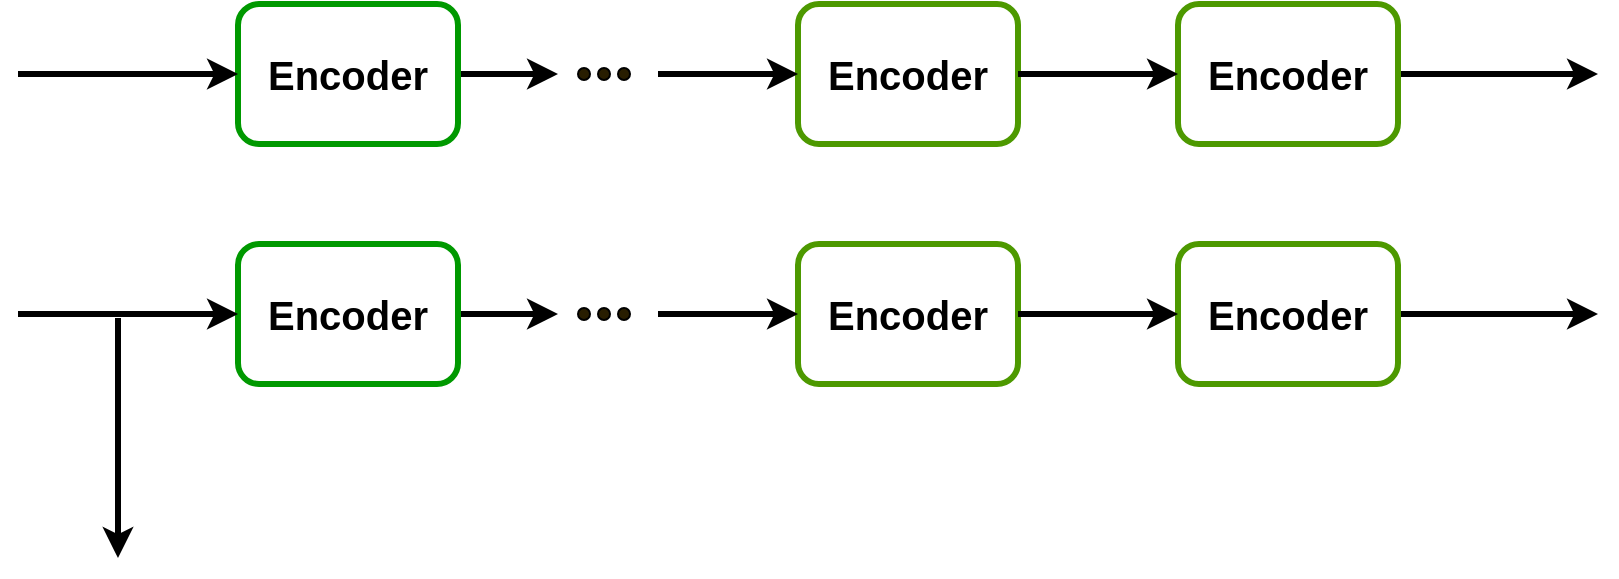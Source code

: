 <mxfile version="26.0.16">
  <diagram name="第 1 页" id="YFcShXYamrY7Mfy_OZak">
    <mxGraphModel dx="1302" dy="675" grid="1" gridSize="10" guides="1" tooltips="1" connect="1" arrows="1" fold="1" page="1" pageScale="1" pageWidth="827" pageHeight="1169" math="0" shadow="0">
      <root>
        <mxCell id="0" />
        <mxCell id="1" parent="0" />
        <mxCell id="T80_i37PEqfFpDS44voT-4" style="edgeStyle=orthogonalEdgeStyle;rounded=0;orthogonalLoop=1;jettySize=auto;html=1;strokeWidth=3;" edge="1" parent="1" source="T80_i37PEqfFpDS44voT-1">
          <mxGeometry relative="1" as="geometry">
            <mxPoint x="280" y="318" as="targetPoint" />
          </mxGeometry>
        </mxCell>
        <mxCell id="T80_i37PEqfFpDS44voT-1" value="&lt;font style=&quot;font-size: 20px;&quot;&gt;&lt;b style=&quot;&quot;&gt;Encoder&lt;/b&gt;&lt;/font&gt;" style="rounded=1;whiteSpace=wrap;html=1;strokeWidth=3;strokeColor=#009900;" vertex="1" parent="1">
          <mxGeometry x="120" y="283" width="110" height="70" as="geometry" />
        </mxCell>
        <mxCell id="T80_i37PEqfFpDS44voT-2" value="&lt;font style=&quot;font-size: 20px;&quot;&gt;&lt;b style=&quot;&quot;&gt;Encoder&lt;/b&gt;&lt;/font&gt;" style="rounded=1;whiteSpace=wrap;html=1;strokeWidth=3;strokeColor=#4D9900;" vertex="1" parent="1">
          <mxGeometry x="400" y="283" width="110" height="70" as="geometry" />
        </mxCell>
        <mxCell id="T80_i37PEqfFpDS44voT-3" value="" style="endArrow=classic;html=1;rounded=0;entryX=0;entryY=0.5;entryDx=0;entryDy=0;strokeWidth=3;" edge="1" parent="1" target="T80_i37PEqfFpDS44voT-1">
          <mxGeometry width="50" height="50" relative="1" as="geometry">
            <mxPoint x="10" y="318" as="sourcePoint" />
            <mxPoint x="60" y="313" as="targetPoint" />
          </mxGeometry>
        </mxCell>
        <mxCell id="T80_i37PEqfFpDS44voT-5" value="" style="ellipse;whiteSpace=wrap;html=1;aspect=fixed;fillColor=#281D00;" vertex="1" parent="1">
          <mxGeometry x="290" y="315" width="6" height="6" as="geometry" />
        </mxCell>
        <mxCell id="T80_i37PEqfFpDS44voT-6" value="" style="ellipse;whiteSpace=wrap;html=1;aspect=fixed;fillColor=#281D00;" vertex="1" parent="1">
          <mxGeometry x="300" y="315" width="6" height="6" as="geometry" />
        </mxCell>
        <mxCell id="T80_i37PEqfFpDS44voT-7" value="" style="ellipse;whiteSpace=wrap;html=1;aspect=fixed;fillColor=#281D00;" vertex="1" parent="1">
          <mxGeometry x="310" y="315" width="6" height="6" as="geometry" />
        </mxCell>
        <mxCell id="T80_i37PEqfFpDS44voT-9" value="" style="endArrow=classic;html=1;rounded=0;entryX=0;entryY=0.5;entryDx=0;entryDy=0;strokeWidth=3;" edge="1" parent="1" target="T80_i37PEqfFpDS44voT-2">
          <mxGeometry width="50" height="50" relative="1" as="geometry">
            <mxPoint x="330" y="318" as="sourcePoint" />
            <mxPoint x="360" y="313" as="targetPoint" />
          </mxGeometry>
        </mxCell>
        <mxCell id="T80_i37PEqfFpDS44voT-12" style="edgeStyle=orthogonalEdgeStyle;rounded=0;orthogonalLoop=1;jettySize=auto;html=1;strokeWidth=3;" edge="1" parent="1" source="T80_i37PEqfFpDS44voT-10">
          <mxGeometry relative="1" as="geometry">
            <mxPoint x="800" y="318" as="targetPoint" />
          </mxGeometry>
        </mxCell>
        <mxCell id="T80_i37PEqfFpDS44voT-10" value="&lt;font style=&quot;font-size: 20px;&quot;&gt;&lt;b style=&quot;&quot;&gt;Encoder&lt;/b&gt;&lt;/font&gt;" style="rounded=1;whiteSpace=wrap;html=1;strokeWidth=3;strokeColor=#4D9900;" vertex="1" parent="1">
          <mxGeometry x="590" y="283" width="110" height="70" as="geometry" />
        </mxCell>
        <mxCell id="T80_i37PEqfFpDS44voT-11" value="" style="endArrow=classic;html=1;rounded=0;entryX=0;entryY=0.5;entryDx=0;entryDy=0;strokeWidth=3;exitX=1;exitY=0.5;exitDx=0;exitDy=0;" edge="1" parent="1" target="T80_i37PEqfFpDS44voT-10" source="T80_i37PEqfFpDS44voT-2">
          <mxGeometry width="50" height="50" relative="1" as="geometry">
            <mxPoint x="520" y="318" as="sourcePoint" />
            <mxPoint x="550" y="313" as="targetPoint" />
          </mxGeometry>
        </mxCell>
        <mxCell id="T80_i37PEqfFpDS44voT-13" style="edgeStyle=orthogonalEdgeStyle;rounded=0;orthogonalLoop=1;jettySize=auto;html=1;strokeWidth=3;" edge="1" parent="1" source="T80_i37PEqfFpDS44voT-14">
          <mxGeometry relative="1" as="geometry">
            <mxPoint x="280" y="438" as="targetPoint" />
          </mxGeometry>
        </mxCell>
        <mxCell id="T80_i37PEqfFpDS44voT-14" value="&lt;font style=&quot;font-size: 20px;&quot;&gt;&lt;b style=&quot;&quot;&gt;Encoder&lt;/b&gt;&lt;/font&gt;" style="rounded=1;whiteSpace=wrap;html=1;strokeWidth=3;strokeColor=#009900;" vertex="1" parent="1">
          <mxGeometry x="120" y="403" width="110" height="70" as="geometry" />
        </mxCell>
        <mxCell id="T80_i37PEqfFpDS44voT-15" value="&lt;font style=&quot;font-size: 20px;&quot;&gt;&lt;b style=&quot;&quot;&gt;Encoder&lt;/b&gt;&lt;/font&gt;" style="rounded=1;whiteSpace=wrap;html=1;strokeWidth=3;strokeColor=#4D9900;" vertex="1" parent="1">
          <mxGeometry x="400" y="403" width="110" height="70" as="geometry" />
        </mxCell>
        <mxCell id="T80_i37PEqfFpDS44voT-16" value="" style="endArrow=classic;html=1;rounded=0;entryX=0;entryY=0.5;entryDx=0;entryDy=0;strokeWidth=3;" edge="1" parent="1" target="T80_i37PEqfFpDS44voT-14">
          <mxGeometry width="50" height="50" relative="1" as="geometry">
            <mxPoint x="10" y="438" as="sourcePoint" />
            <mxPoint x="60" y="433" as="targetPoint" />
          </mxGeometry>
        </mxCell>
        <mxCell id="T80_i37PEqfFpDS44voT-17" value="" style="ellipse;whiteSpace=wrap;html=1;aspect=fixed;fillColor=#281D00;" vertex="1" parent="1">
          <mxGeometry x="290" y="435" width="6" height="6" as="geometry" />
        </mxCell>
        <mxCell id="T80_i37PEqfFpDS44voT-18" value="" style="ellipse;whiteSpace=wrap;html=1;aspect=fixed;fillColor=#281D00;" vertex="1" parent="1">
          <mxGeometry x="300" y="435" width="6" height="6" as="geometry" />
        </mxCell>
        <mxCell id="T80_i37PEqfFpDS44voT-19" value="" style="ellipse;whiteSpace=wrap;html=1;aspect=fixed;fillColor=#281D00;" vertex="1" parent="1">
          <mxGeometry x="310" y="435" width="6" height="6" as="geometry" />
        </mxCell>
        <mxCell id="T80_i37PEqfFpDS44voT-20" value="" style="endArrow=classic;html=1;rounded=0;entryX=0;entryY=0.5;entryDx=0;entryDy=0;strokeWidth=3;" edge="1" parent="1" target="T80_i37PEqfFpDS44voT-15">
          <mxGeometry width="50" height="50" relative="1" as="geometry">
            <mxPoint x="330" y="438" as="sourcePoint" />
            <mxPoint x="360" y="433" as="targetPoint" />
          </mxGeometry>
        </mxCell>
        <mxCell id="T80_i37PEqfFpDS44voT-21" style="edgeStyle=orthogonalEdgeStyle;rounded=0;orthogonalLoop=1;jettySize=auto;html=1;strokeWidth=3;" edge="1" parent="1" source="T80_i37PEqfFpDS44voT-22">
          <mxGeometry relative="1" as="geometry">
            <mxPoint x="800" y="438" as="targetPoint" />
          </mxGeometry>
        </mxCell>
        <mxCell id="T80_i37PEqfFpDS44voT-22" value="&lt;font style=&quot;font-size: 20px;&quot;&gt;&lt;b style=&quot;&quot;&gt;Encoder&lt;/b&gt;&lt;/font&gt;" style="rounded=1;whiteSpace=wrap;html=1;strokeWidth=3;strokeColor=#4D9900;" vertex="1" parent="1">
          <mxGeometry x="590" y="403" width="110" height="70" as="geometry" />
        </mxCell>
        <mxCell id="T80_i37PEqfFpDS44voT-23" value="" style="endArrow=classic;html=1;rounded=0;entryX=0;entryY=0.5;entryDx=0;entryDy=0;strokeWidth=3;exitX=1;exitY=0.5;exitDx=0;exitDy=0;" edge="1" parent="1" source="T80_i37PEqfFpDS44voT-15" target="T80_i37PEqfFpDS44voT-22">
          <mxGeometry width="50" height="50" relative="1" as="geometry">
            <mxPoint x="520" y="438" as="sourcePoint" />
            <mxPoint x="550" y="433" as="targetPoint" />
          </mxGeometry>
        </mxCell>
        <mxCell id="T80_i37PEqfFpDS44voT-25" value="" style="endArrow=classic;html=1;rounded=0;strokeWidth=3;" edge="1" parent="1">
          <mxGeometry width="50" height="50" relative="1" as="geometry">
            <mxPoint x="60" y="440" as="sourcePoint" />
            <mxPoint x="60" y="560" as="targetPoint" />
          </mxGeometry>
        </mxCell>
      </root>
    </mxGraphModel>
  </diagram>
</mxfile>
